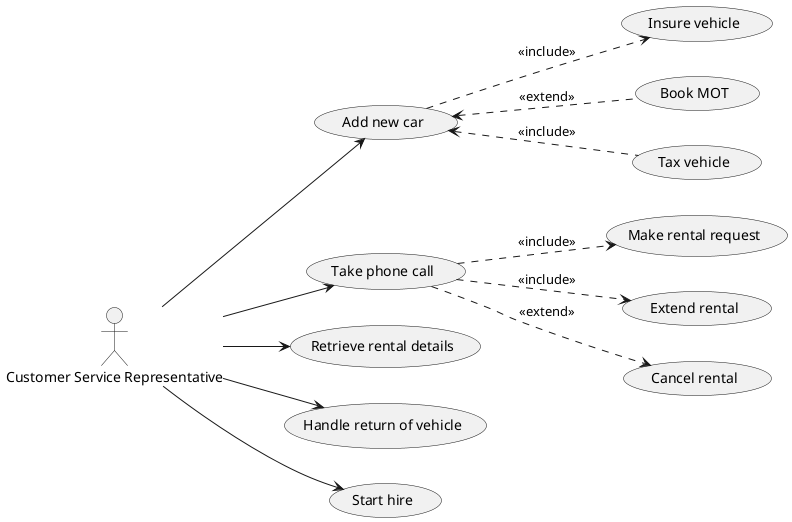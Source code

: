 @startuml
left to right direction

actor :Customer Service Representative: as csr

(Make rental request) as rentReq
(Extend rental) as rentExt
(Cancel rental) as rentCancel
(Add new car) as (addCar)
(Insure vehicle) as (insureVehicle)
(Take phone call) as (phoneBooking)

addCar <.. (Book MOT) : << extend >>
addCar <.. (Tax vehicle) : << include >>
addCar ..> insureVehicle : << include >>
csr --> (Retrieve rental details)
csr --> phoneBooking
phoneBooking ..> rentReq : << include >>
phoneBooking ..> rentExt : << include >>
phoneBooking ..> rentCancel : << extend >> 
csr --> addCar
csr --> (Handle return of vehicle)
csr --> (Start hire)
@enduml